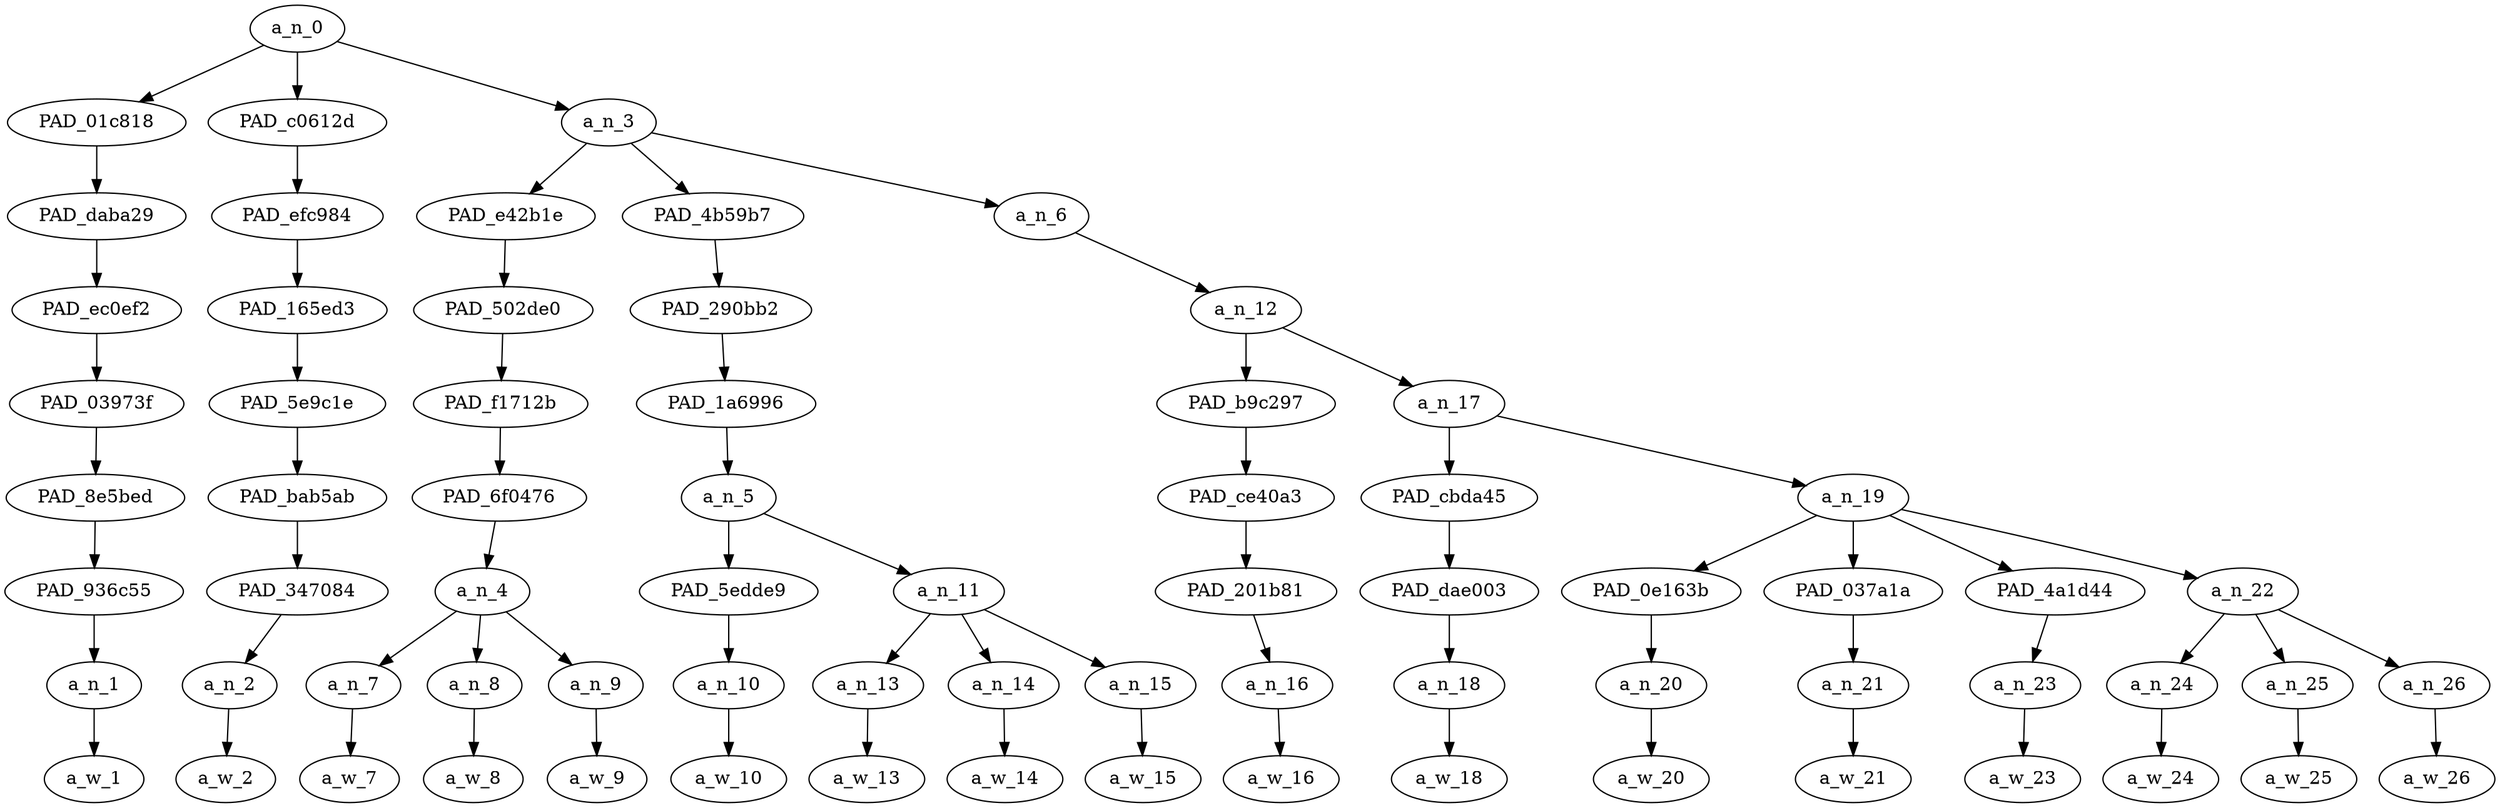 strict digraph "" {
	a_n_0	[div_dir=1,
		index=0,
		level=8,
		pos="2.4791666666666665,8!",
		text_span="[0, 1, 2, 3, 4, 5, 6, 7, 8, 9, 10, 11, 12, 13, 14, 15, 16]",
		value=1.00000001];
	PAD_01c818	[div_dir=1,
		index=0,
		level=7,
		pos="0.0,7!",
		text_span="[0]",
		value=0.04077723];
	a_n_0 -> PAD_01c818;
	PAD_c0612d	[div_dir=1,
		index=1,
		level=7,
		pos="1.0,7!",
		text_span="[1]",
		value=0.03614851];
	a_n_0 -> PAD_c0612d;
	a_n_3	[div_dir=1,
		index=2,
		level=7,
		pos="6.4375,7!",
		text_span="[2, 3, 4, 5, 6, 7, 8, 9, 10, 11, 12, 13, 14, 15, 16]",
		value=0.92180081];
	a_n_0 -> a_n_3;
	PAD_daba29	[div_dir=1,
		index=0,
		level=6,
		pos="0.0,6!",
		text_span="[0]",
		value=0.04077723];
	PAD_01c818 -> PAD_daba29;
	PAD_ec0ef2	[div_dir=1,
		index=0,
		level=5,
		pos="0.0,5!",
		text_span="[0]",
		value=0.04077723];
	PAD_daba29 -> PAD_ec0ef2;
	PAD_03973f	[div_dir=1,
		index=0,
		level=4,
		pos="0.0,4!",
		text_span="[0]",
		value=0.04077723];
	PAD_ec0ef2 -> PAD_03973f;
	PAD_8e5bed	[div_dir=1,
		index=0,
		level=3,
		pos="0.0,3!",
		text_span="[0]",
		value=0.04077723];
	PAD_03973f -> PAD_8e5bed;
	PAD_936c55	[div_dir=1,
		index=0,
		level=2,
		pos="0.0,2!",
		text_span="[0]",
		value=0.04077723];
	PAD_8e5bed -> PAD_936c55;
	a_n_1	[div_dir=1,
		index=0,
		level=1,
		pos="0.0,1!",
		text_span="[0]",
		value=0.04077723];
	PAD_936c55 -> a_n_1;
	a_w_1	[div_dir=0,
		index=0,
		level=0,
		pos="0,0!",
		text_span="[0]",
		value=is];
	a_n_1 -> a_w_1;
	PAD_efc984	[div_dir=1,
		index=1,
		level=6,
		pos="1.0,6!",
		text_span="[1]",
		value=0.03614851];
	PAD_c0612d -> PAD_efc984;
	PAD_165ed3	[div_dir=1,
		index=1,
		level=5,
		pos="1.0,5!",
		text_span="[1]",
		value=0.03614851];
	PAD_efc984 -> PAD_165ed3;
	PAD_5e9c1e	[div_dir=1,
		index=1,
		level=4,
		pos="1.0,4!",
		text_span="[1]",
		value=0.03614851];
	PAD_165ed3 -> PAD_5e9c1e;
	PAD_bab5ab	[div_dir=1,
		index=1,
		level=3,
		pos="1.0,3!",
		text_span="[1]",
		value=0.03614851];
	PAD_5e9c1e -> PAD_bab5ab;
	PAD_347084	[div_dir=1,
		index=1,
		level=2,
		pos="1.0,2!",
		text_span="[1]",
		value=0.03614851];
	PAD_bab5ab -> PAD_347084;
	a_n_2	[div_dir=1,
		index=1,
		level=1,
		pos="1.0,1!",
		text_span="[1]",
		value=0.03614851];
	PAD_347084 -> a_n_2;
	a_w_2	[div_dir=0,
		index=1,
		level=0,
		pos="1,0!",
		text_span="[1]",
		value=there];
	a_n_2 -> a_w_2;
	PAD_e42b1e	[div_dir=1,
		index=2,
		level=6,
		pos="3.0,6!",
		text_span="[2, 3, 4]",
		value=0.14586500];
	a_n_3 -> PAD_e42b1e;
	PAD_4b59b7	[div_dir=1,
		index=3,
		level=6,
		pos="6.0,6!",
		text_span="[5, 6, 7, 8]",
		value=0.15235151];
	a_n_3 -> PAD_4b59b7;
	a_n_6	[div_dir=1,
		index=4,
		level=6,
		pos="10.3125,6!",
		text_span="[9, 10, 11, 12, 13, 14, 15, 16]",
		value=0.62235081];
	a_n_3 -> a_n_6;
	PAD_502de0	[div_dir=1,
		index=2,
		level=5,
		pos="3.0,5!",
		text_span="[2, 3, 4]",
		value=0.14586500];
	PAD_e42b1e -> PAD_502de0;
	PAD_f1712b	[div_dir=1,
		index=2,
		level=4,
		pos="3.0,4!",
		text_span="[2, 3, 4]",
		value=0.14586500];
	PAD_502de0 -> PAD_f1712b;
	PAD_6f0476	[div_dir=1,
		index=2,
		level=3,
		pos="3.0,3!",
		text_span="[2, 3, 4]",
		value=0.14586500];
	PAD_f1712b -> PAD_6f0476;
	a_n_4	[div_dir=1,
		index=2,
		level=2,
		pos="3.0,2!",
		text_span="[2, 3, 4]",
		value=0.14586500];
	PAD_6f0476 -> a_n_4;
	a_n_7	[div_dir=1,
		index=2,
		level=1,
		pos="2.0,1!",
		text_span="[2]",
		value=0.03365405];
	a_n_4 -> a_n_7;
	a_n_8	[div_dir=-1,
		index=3,
		level=1,
		pos="3.0,1!",
		text_span="[3]",
		value=0.04391646];
	a_n_4 -> a_n_8;
	a_n_9	[div_dir=1,
		index=4,
		level=1,
		pos="4.0,1!",
		text_span="[4]",
		value=0.06814918];
	a_n_4 -> a_n_9;
	a_w_7	[div_dir=0,
		index=2,
		level=0,
		pos="2,0!",
		text_span="[2]",
		value=not];
	a_n_7 -> a_w_7;
	a_w_8	[div_dir=0,
		index=3,
		level=0,
		pos="3,0!",
		text_span="[3]",
		value="<number>"];
	a_n_8 -> a_w_8;
	a_w_9	[div_dir=0,
		index=4,
		level=0,
		pos="4,0!",
		text_span="[4]",
		value=brit];
	a_n_9 -> a_w_9;
	PAD_290bb2	[div_dir=1,
		index=3,
		level=5,
		pos="6.0,5!",
		text_span="[5, 6, 7, 8]",
		value=0.15235151];
	PAD_4b59b7 -> PAD_290bb2;
	PAD_1a6996	[div_dir=1,
		index=3,
		level=4,
		pos="6.0,4!",
		text_span="[5, 6, 7, 8]",
		value=0.15235151];
	PAD_290bb2 -> PAD_1a6996;
	a_n_5	[div_dir=1,
		index=3,
		level=3,
		pos="6.0,3!",
		text_span="[5, 6, 7, 8]",
		value=0.15235151];
	PAD_1a6996 -> a_n_5;
	PAD_5edde9	[div_dir=1,
		index=3,
		level=2,
		pos="5.0,2!",
		text_span="[5]",
		value=0.03203432];
	a_n_5 -> PAD_5edde9;
	a_n_11	[div_dir=1,
		index=4,
		level=2,
		pos="7.0,2!",
		text_span="[6, 7, 8]",
		value=0.11996375];
	a_n_5 -> a_n_11;
	a_n_10	[div_dir=1,
		index=5,
		level=1,
		pos="5.0,1!",
		text_span="[5]",
		value=0.03203432];
	PAD_5edde9 -> a_n_10;
	a_w_10	[div_dir=0,
		index=5,
		level=0,
		pos="5,0!",
		text_span="[5]",
		value=with];
	a_n_10 -> a_w_10;
	a_n_13	[div_dir=1,
		index=6,
		level=1,
		pos="6.0,1!",
		text_span="[6]",
		value=0.02970762];
	a_n_11 -> a_n_13;
	a_n_14	[div_dir=1,
		index=7,
		level=1,
		pos="7.0,1!",
		text_span="[7]",
		value=0.04281433];
	a_n_11 -> a_n_14;
	a_n_15	[div_dir=1,
		index=8,
		level=1,
		pos="8.0,1!",
		text_span="[8]",
		value=0.04713778];
	a_n_11 -> a_n_15;
	a_w_13	[div_dir=0,
		index=6,
		level=0,
		pos="6,0!",
		text_span="[6]",
		value=the];
	a_n_13 -> a_w_13;
	a_w_14	[div_dir=0,
		index=7,
		level=0,
		pos="7,0!",
		text_span="[7]",
		value=brains];
	a_n_14 -> a_w_14;
	a_w_15	[div_dir=0,
		index=8,
		level=0,
		pos="8,0!",
		text_span="[8]",
		value=balls];
	a_n_15 -> a_w_15;
	a_n_12	[div_dir=1,
		index=4,
		level=5,
		pos="10.3125,5!",
		text_span="[9, 10, 11, 12, 13, 14, 15, 16]",
		value=0.62106687];
	a_n_6 -> a_n_12;
	PAD_b9c297	[div_dir=1,
		index=4,
		level=4,
		pos="9.0,4!",
		text_span="[9]",
		value=0.03089841];
	a_n_12 -> PAD_b9c297;
	a_n_17	[div_dir=1,
		index=5,
		level=4,
		pos="11.625,4!",
		text_span="[10, 11, 12, 13, 14, 15, 16]",
		value=0.58888451];
	a_n_12 -> a_n_17;
	PAD_ce40a3	[div_dir=1,
		index=4,
		level=3,
		pos="9.0,3!",
		text_span="[9]",
		value=0.03089841];
	PAD_b9c297 -> PAD_ce40a3;
	PAD_201b81	[div_dir=1,
		index=5,
		level=2,
		pos="9.0,2!",
		text_span="[9]",
		value=0.03089841];
	PAD_ce40a3 -> PAD_201b81;
	a_n_16	[div_dir=1,
		index=9,
		level=1,
		pos="9.0,1!",
		text_span="[9]",
		value=0.03089841];
	PAD_201b81 -> a_n_16;
	a_w_16	[div_dir=0,
		index=9,
		level=0,
		pos="9,0!",
		text_span="[9]",
		value=to];
	a_n_16 -> a_w_16;
	PAD_cbda45	[div_dir=1,
		index=5,
		level=3,
		pos="10.0,3!",
		text_span="[10]",
		value=0.04664622];
	a_n_17 -> PAD_cbda45;
	a_n_19	[div_dir=1,
		index=6,
		level=3,
		pos="13.25,3!",
		text_span="[11, 12, 13, 14, 15, 16]",
		value=0.54094663];
	a_n_17 -> a_n_19;
	PAD_dae003	[div_dir=1,
		index=6,
		level=2,
		pos="10.0,2!",
		text_span="[10]",
		value=0.04664622];
	PAD_cbda45 -> PAD_dae003;
	a_n_18	[div_dir=1,
		index=10,
		level=1,
		pos="10.0,1!",
		text_span="[10]",
		value=0.04664622];
	PAD_dae003 -> a_n_18;
	a_w_18	[div_dir=0,
		index=10,
		level=0,
		pos="10,0!",
		text_span="[10]",
		value=assassinate];
	a_n_18 -> a_w_18;
	PAD_0e163b	[div_dir=1,
		index=7,
		level=2,
		pos="11.0,2!",
		text_span="[11]",
		value=0.04250980];
	a_n_19 -> PAD_0e163b;
	PAD_037a1a	[div_dir=1,
		index=8,
		level=2,
		pos="12.0,2!",
		text_span="[12]",
		value=0.06977776];
	a_n_19 -> PAD_037a1a;
	PAD_4a1d44	[div_dir=1,
		index=10,
		level=2,
		pos="16.0,2!",
		text_span="[16]",
		value=0.08476380];
	a_n_19 -> PAD_4a1d44;
	a_n_22	[div_dir=1,
		index=9,
		level=2,
		pos="14.0,2!",
		text_span="[13, 14, 15]",
		value=0.34260049];
	a_n_19 -> a_n_22;
	a_n_20	[div_dir=1,
		index=11,
		level=1,
		pos="11.0,1!",
		text_span="[11]",
		value=0.04250980];
	PAD_0e163b -> a_n_20;
	a_w_20	[div_dir=0,
		index=11,
		level=0,
		pos="11,0!",
		text_span="[11]",
		value=this];
	a_n_20 -> a_w_20;
	a_n_21	[div_dir=1,
		index=12,
		level=1,
		pos="12.0,1!",
		text_span="[12]",
		value=0.06977776];
	PAD_037a1a -> a_n_21;
	a_w_21	[div_dir=0,
		index=12,
		level=0,
		pos="12,0!",
		text_span="[12]",
		value=filthy];
	a_n_21 -> a_w_21;
	a_n_23	[div_dir=1,
		index=16,
		level=1,
		pos="16.0,1!",
		text_span="[16]",
		value=0.08476380];
	PAD_4a1d44 -> a_n_23;
	a_w_23	[div_dir=0,
		index=16,
		level=0,
		pos="16,0!",
		text_span="[16]",
		value=terrorist];
	a_n_23 -> a_w_23;
	a_n_24	[div_dir=1,
		index=13,
		level=1,
		pos="13.0,1!",
		text_span="[13]",
		value=0.06789579];
	a_n_22 -> a_n_24;
	a_n_25	[div_dir=1,
		index=14,
		level=1,
		pos="14.0,1!",
		text_span="[14]",
		value=0.10215110];
	a_n_22 -> a_n_25;
	a_n_26	[div_dir=1,
		index=15,
		level=1,
		pos="15.0,1!",
		text_span="[15]",
		value=0.17157604];
	a_n_22 -> a_n_26;
	a_w_24	[div_dir=0,
		index=13,
		level=0,
		pos="13,0!",
		text_span="[13]",
		value=shit];
	a_n_24 -> a_w_24;
	a_w_25	[div_dir=0,
		index=14,
		level=0,
		pos="14,0!",
		text_span="[14]",
		value=skin];
	a_n_25 -> a_w_25;
	a_w_26	[div_dir=0,
		index=15,
		level=0,
		pos="15,0!",
		text_span="[15]",
		value=moslem];
	a_n_26 -> a_w_26;
}
